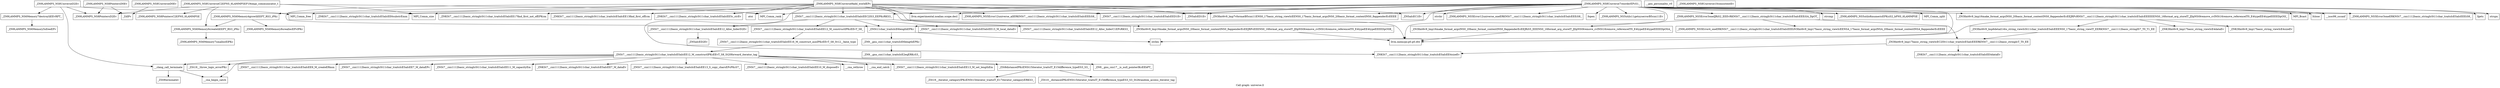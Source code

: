 digraph "Call graph: universe.ll" {
	label="Call graph: universe.ll";

	Node0x560ecbe4d740 [shape=record,label="{_ZN9LAMMPS_NS8UniverseC2EPNS_6LAMMPSEP19ompi_communicator_t}"];
	Node0x560ecbe4d740 -> Node0x560ecbdef530;
	Node0x560ecbe4d740 -> Node0x560ecbe4def0;
	Node0x560ecbe4d740 -> Node0x560ecbe4db70;
	Node0x560ecbe4d740 -> Node0x560ecbe4d8d0;
	Node0x560ecbe4d740 -> Node0x560ecbdfc6f0;
	Node0x560ecbdef530 [shape=record,label="{_ZN9LAMMPS_NS8PointersC2EPNS_6LAMMPSE}"];
	Node0x560ecbe4def0 [shape=record,label="{MPI_Comm_rank}"];
	Node0x560ecbe34180 [shape=record,label="{__gxx_personality_v0}"];
	Node0x560ecbe4db70 [shape=record,label="{MPI_Comm_size}"];
	Node0x560ecbe4d8d0 [shape=record,label="{_ZN9LAMMPS_NS6Memory6createIiEEPT_RS3_iPKc}"];
	Node0x560ecbe4d8d0 -> Node0x560ecbdf7440;
	Node0x560ecbe0ad70 [shape=record,label="{_ZN9LAMMPS_NS8UniverseD2Ev}"];
	Node0x560ecbe0ad70 -> Node0x560ecbdc4f80;
	Node0x560ecbe0ad70 -> Node0x560ecbe553e0;
	Node0x560ecbe0ad70 -> Node0x560ecbdc54c0;
	Node0x560ecbe0ad70 -> Node0x560ecbdfc6f0;
	Node0x560ecbdc4f80 [shape=record,label="{MPI_Comm_free}"];
	Node0x560ecbdc54c0 [shape=record,label="{__clang_call_terminate}"];
	Node0x560ecbdc54c0 -> Node0x560ecbdc6380;
	Node0x560ecbdc54c0 -> Node0x560ecbdc60b0;
	Node0x560ecbdc6380 [shape=record,label="{__cxa_begin_catch}"];
	Node0x560ecbdc60b0 [shape=record,label="{_ZSt9terminatev}"];
	Node0x560ecbe553e0 [shape=record,label="{_ZN9LAMMPS_NS6Memory7destroyIiEEvRPT_}"];
	Node0x560ecbe553e0 -> Node0x560ecbdc5bc0;
	Node0x560ecbe090c0 [shape=record,label="{_ZN9LAMMPS_NS8UniverseD0Ev}"];
	Node0x560ecbe090c0 -> Node0x560ecbde4b50;
	Node0x560ecbde4b50 [shape=record,label="{_ZdlPv}"];
	Node0x560ecbdeb9c0 [shape=record,label="{_ZN9LAMMPS_NS8Universe7reorderEPcS1_}"];
	Node0x560ecbdeb9c0 -> Node0x560ecbdc4f80;
	Node0x560ecbdeb9c0 -> Node0x560ecbdcf360;
	Node0x560ecbdeb9c0 -> Node0x560ecbdd0ef0;
	Node0x560ecbdeb9c0 -> Node0x560ecbdd31b0;
	Node0x560ecbdeb9c0 -> Node0x560ecbdd8bc0;
	Node0x560ecbdeb9c0 -> Node0x560ecbe4db70;
	Node0x560ecbdeb9c0 -> Node0x560ecbe4def0;
	Node0x560ecbdeb9c0 -> Node0x560ecbdd8e40;
	Node0x560ecbdeb9c0 -> Node0x560ecbdef230;
	Node0x560ecbdeb9c0 -> Node0x560ecbddc8d0;
	Node0x560ecbdeb9c0 -> Node0x560ecbdf2b20;
	Node0x560ecbdeb9c0 -> Node0x560ecbe38b00;
	Node0x560ecbdeb9c0 -> Node0x560ecbdf05c0;
	Node0x560ecbdeb9c0 -> Node0x560ecbdee1a0;
	Node0x560ecbdeb9c0 -> Node0x560ecbded830;
	Node0x560ecbdeb9c0 -> Node0x560ecbde7420;
	Node0x560ecbdeb9c0 -> Node0x560ecbde6200;
	Node0x560ecbdeb9c0 -> Node0x560ecbdec020;
	Node0x560ecbdeb9c0 -> Node0x560ecbde8c50;
	Node0x560ecbdeb9c0 -> Node0x560ecbde83a0;
	Node0x560ecbdeb9c0 -> Node0x560ecbde4520;
	Node0x560ecbdeb9c0 -> Node0x560ecbde2350;
	Node0x560ecbdeb9c0 -> Node0x560ecbddce60;
	Node0x560ecbdeb9c0 -> Node0x560ecbde0020;
	Node0x560ecbdeb9c0 -> Node0x560ecbddf0c0;
	Node0x560ecbdeb9c0 -> Node0x560ecbddd860;
	Node0x560ecbdeb9c0 -> Node0x560ecbdddb00;
	Node0x560ecbdeb9c0 -> Node0x560ecbdde910;
	Node0x560ecbde2350 [shape=record,label="{_ZN3fmt6v9_lmp7vformatB5cxx11ENS0_17basic_string_viewIcEENS0_17basic_format_argsINS0_20basic_format_contextINS0_8appenderEcEEEE}"];
	Node0x560ecbe5a4d0 [shape=record,label="{_ZNKSt7__cxx1112basic_stringIcSt11char_traitsIcESaIcEE6substrEmm}"];
	Node0x560ecbe0ce30 [shape=record,label="{_ZN9LAMMPS_NS6Memory4growIiEEPT_RS3_iPKc}"];
	Node0x560ecbe0ce30 -> Node0x560ecbe4d8d0;
	Node0x560ecbe0ce30 -> Node0x560ecbe0e640;
	Node0x560ecbe0f7e0 [shape=record,label="{_ZN9LAMMPS_NS8Universe10consistentEv}"];
	Node0x560ecbdcf360 [shape=record,label="{strcmp}"];
	Node0x560ecbdd0ef0 [shape=record,label="{_ZN9LAMMPS_NS5utils8inumericEPKciS2_bPNS_6LAMMPSE}"];
	Node0x560ecbdd8e40 [shape=record,label="{_ZN9LAMMPS_NS5Error12universe_allERKNSt7__cxx1112basic_stringIcSt11char_traitsIcESaIcEEEiS8_}"];
	Node0x560ecbdd31b0 [shape=record,label="{_ZNSaIcEC1Ev}"];
	Node0x560ecbe348f0 [shape=record,label="{_ZSt10__distanceIPKcENSt15iterator_traitsIT_E15difference_typeES3_S3_St26random_access_iterator_tag}"];
	Node0x560ecbdd8bc0 [shape=record,label="{_ZNSt7__cxx1112basic_stringIcSt11char_traitsIcESaIcEEC2IS3_EEPKcRKS3_}"];
	Node0x560ecbdd8bc0 -> Node0x560ecbdf8a10;
	Node0x560ecbdd8bc0 -> Node0x560ecbdf9e10;
	Node0x560ecbdd8bc0 -> Node0x560ecbddd860;
	Node0x560ecbdd8bc0 -> Node0x560ecbdfae00;
	Node0x560ecbdd8bc0 -> Node0x560ecbdfb690;
	Node0x560ecbdef230 [shape=record,label="{_ZNSt7__cxx1112basic_stringIcSt11char_traitsIcESaIcEED1Ev}"];
	Node0x560ecbddc8d0 [shape=record,label="{_ZNSaIcED1Ev}"];
	Node0x560ecbddce60 [shape=record,label="{fopen}"];
	Node0x560ecbde4520 [shape=record,label="{_ZN9LAMMPS_NS5Error12universe_oneERKNSt7__cxx1112basic_stringIcSt11char_traitsIcESaIcEEEiS8_}"];
	Node0x560ecbdddb00 [shape=record,label="{_ZN9LAMMPS_NS5utils11getsyserrorB5cxx11Ev}"];
	Node0x560ecbde6200 [shape=record,label="{fgets}"];
	Node0x560ecbde7420 [shape=record,label="{_ZN9LAMMPS_NS5Error3oneERKNSt7__cxx1112basic_stringIcSt11char_traitsIcESaIcEEEiS8_}"];
	Node0x560ecbde83a0 [shape=record,label="{strchr}"];
	Node0x560ecbde8c50 [shape=record,label="{strspn}"];
	Node0x560ecbdec020 [shape=record,label="{strlen}"];
	Node0x560ecbded830 [shape=record,label="{__isoc99_sscanf}"];
	Node0x560ecbdee1a0 [shape=record,label="{_ZN9LAMMPS_NS5Error3oneIJRiS2_EEEvRKNSt7__cxx1112basic_stringIcSt11char_traitsIcESaIcEEEiSA_DpOT_}"];
	Node0x560ecbdee1a0 -> Node0x560ecbe04520;
	Node0x560ecbdee1a0 -> Node0x560ecbe06a50;
	Node0x560ecbdee1a0 -> Node0x560ecbe07500;
	Node0x560ecbdf05c0 [shape=record,label="{fclose}"];
	Node0x560ecbe38b00 [shape=record,label="{MPI_Bcast}"];
	Node0x560ecbdf2b20 [shape=record,label="{MPI_Comm_split}"];
	Node0x560ecbde21e0 [shape=record,label="{_ZN9LAMMPS_NS8Universe9add_worldEPc}"];
	Node0x560ecbde21e0 -> Node0x560ecbdd31b0;
	Node0x560ecbde21e0 -> Node0x560ecbdd8bc0;
	Node0x560ecbde21e0 -> Node0x560ecbddc8d0;
	Node0x560ecbde21e0 -> Node0x560ecbe0b310;
	Node0x560ecbde21e0 -> Node0x560ecbe0ce30;
	Node0x560ecbde21e0 -> Node0x560ecbe5a2d0;
	Node0x560ecbde21e0 -> Node0x560ecbe5a350;
	Node0x560ecbde21e0 -> Node0x560ecbdef230;
	Node0x560ecbde21e0 -> Node0x560ecbe5a3d0;
	Node0x560ecbde21e0 -> Node0x560ecbe5a450;
	Node0x560ecbde21e0 -> Node0x560ecbe5a4d0;
	Node0x560ecbde21e0 -> Node0x560ecbdd8e40;
	Node0x560ecbde21e0 -> Node0x560ecbde2350;
	Node0x560ecbde21e0 -> Node0x560ecbe0b9f0;
	Node0x560ecbde21e0 -> Node0x560ecbddf0c0;
	Node0x560ecbde21e0 -> Node0x560ecbdde910;
	Node0x560ecbde21e0 -> Node0x560ecbddd860;
	Node0x560ecbe0b310 [shape=record,label="{_ZNKSt7__cxx1112basic_stringIcSt11char_traitsIcESaIcEE4sizeEv}"];
	Node0x560ecbe5a2d0 [shape=record,label="{_ZNKSt7__cxx1112basic_stringIcSt11char_traitsIcESaIcEE17find_first_not_ofEPKcm}"];
	Node0x560ecbe5a350 [shape=record,label="{_ZNKSt7__cxx1112basic_stringIcSt11char_traitsIcESaIcEE13find_first_ofEcm}"];
	Node0x560ecbe5a450 [shape=record,label="{atoi}"];
	Node0x560ecbe5a3d0 [shape=record,label="{_ZNKSt7__cxx1112basic_stringIcSt11char_traitsIcESaIcEE5c_strEv}"];
	Node0x560ecbdfc6f0 [shape=record,label="{_ZN9LAMMPS_NS8PointersD2Ev}"];
	Node0x560ecbe11280 [shape=record,label="{_ZN9LAMMPS_NS8PointersD0Ev}"];
	Node0x560ecbe11280 -> Node0x560ecbdfc6f0;
	Node0x560ecbe11280 -> Node0x560ecbde4b50;
	Node0x560ecbdf7440 [shape=record,label="{_ZN9LAMMPS_NS6Memory7smallocElPKc}"];
	Node0x560ecbdc5bc0 [shape=record,label="{_ZN9LAMMPS_NS6Memory5sfreeEPv}"];
	Node0x560ecbdf8a10 [shape=record,label="{_ZNSt7__cxx1112basic_stringIcSt11char_traitsIcESaIcEE13_M_local_dataEv}"];
	Node0x560ecbdf9e10 [shape=record,label="{_ZNSt7__cxx1112basic_stringIcSt11char_traitsIcESaIcEE12_Alloc_hiderC1EPcRKS3_}"];
	Node0x560ecbdfae00 [shape=record,label="{_ZNSt7__cxx1112basic_stringIcSt11char_traitsIcESaIcEE12_M_constructIPKcEEvT_S8_}"];
	Node0x560ecbdfae00 -> Node0x560ecbe16080;
	Node0x560ecbddd860 [shape=record,label="{_ZNSt11char_traitsIcE6lengthEPKc}"];
	Node0x560ecbddd860 -> Node0x560ecbe17320;
	Node0x560ecbddd860 -> Node0x560ecbdec020;
	Node0x560ecbdfb690 [shape=record,label="{_ZNSt7__cxx1112basic_stringIcSt11char_traitsIcESaIcEE12_Alloc_hiderD2Ev}"];
	Node0x560ecbdfb690 -> Node0x560ecbe188f0;
	Node0x560ecbe16080 [shape=record,label="{_ZNSt7__cxx1112basic_stringIcSt11char_traitsIcESaIcEE16_M_construct_auxIPKcEEvT_S8_St12__false_type}"];
	Node0x560ecbe16080 -> Node0x560ecbe1b030;
	Node0x560ecbe1b030 [shape=record,label="{_ZNSt7__cxx1112basic_stringIcSt11char_traitsIcESaIcEE12_M_constructIPKcEEvT_S8_St20forward_iterator_tag}"];
	Node0x560ecbe1b030 -> Node0x560ecbe1d180;
	Node0x560ecbe1b030 -> Node0x560ecbe16190;
	Node0x560ecbe1b030 -> Node0x560ecbe1faf0;
	Node0x560ecbe1b030 -> Node0x560ecbe2cd30;
	Node0x560ecbe1b030 -> Node0x560ecbe2e540;
	Node0x560ecbe1b030 -> Node0x560ecbe0cd40;
	Node0x560ecbe1b030 -> Node0x560ecbe2f2d0;
	Node0x560ecbe1b030 -> Node0x560ecbe30940;
	Node0x560ecbe1b030 -> Node0x560ecbdc6380;
	Node0x560ecbe1b030 -> Node0x560ecbe31500;
	Node0x560ecbe1b030 -> Node0x560ecbe31e40;
	Node0x560ecbe1b030 -> Node0x560ecbe31850;
	Node0x560ecbe1b030 -> Node0x560ecbe32ef0;
	Node0x560ecbe1b030 -> Node0x560ecbdc54c0;
	Node0x560ecbe1d180 [shape=record,label="{_ZN9__gnu_cxx17__is_null_pointerIKcEEbPT_}"];
	Node0x560ecbe16190 [shape=record,label="{_ZSt19__throw_logic_errorPKc}"];
	Node0x560ecbe1faf0 [shape=record,label="{_ZSt8distanceIPKcENSt15iterator_traitsIT_E15difference_typeES3_S3_}"];
	Node0x560ecbe1faf0 -> Node0x560ecbe33af0;
	Node0x560ecbe1faf0 -> Node0x560ecbe348f0;
	Node0x560ecbe2e540 [shape=record,label="{_ZNSt7__cxx1112basic_stringIcSt11char_traitsIcESaIcEE7_M_dataEPc}"];
	Node0x560ecbe2cd30 [shape=record,label="{_ZNSt7__cxx1112basic_stringIcSt11char_traitsIcESaIcEE9_M_createERmm}"];
	Node0x560ecbe0cd40 [shape=record,label="{_ZNSt7__cxx1112basic_stringIcSt11char_traitsIcESaIcEE11_M_capacityEm}"];
	Node0x560ecbe30940 [shape=record,label="{_ZNSt7__cxx1112basic_stringIcSt11char_traitsIcESaIcEE13_S_copy_charsEPcPKcS7_}"];
	Node0x560ecbe2f2d0 [shape=record,label="{_ZNKSt7__cxx1112basic_stringIcSt11char_traitsIcESaIcEE7_M_dataEv}"];
	Node0x560ecbe31500 [shape=record,label="{_ZNSt7__cxx1112basic_stringIcSt11char_traitsIcESaIcEE10_M_disposeEv}"];
	Node0x560ecbe31e40 [shape=record,label="{__cxa_rethrow}"];
	Node0x560ecbe31850 [shape=record,label="{__cxa_end_catch}"];
	Node0x560ecbe32ef0 [shape=record,label="{_ZNSt7__cxx1112basic_stringIcSt11char_traitsIcESaIcEE13_M_set_lengthEm}"];
	Node0x560ecbe33af0 [shape=record,label="{_ZSt19__iterator_categoryIPKcENSt15iterator_traitsIT_E17iterator_categoryERKS3_}"];
	Node0x560ecbe17320 [shape=record,label="{_ZN9__gnu_cxx11char_traitsIcE6lengthEPKc}"];
	Node0x560ecbe17320 -> Node0x560ecbe38a10;
	Node0x560ecbe38a10 [shape=record,label="{_ZN9__gnu_cxx11char_traitsIcE2eqERKcS3_}"];
	Node0x560ecbe188f0 [shape=record,label="{_ZNSaIcED2Ev}"];
	Node0x560ecbde0020 [shape=record,label="{_ZN3fmt6v9_lmp16make_format_argsINS0_20basic_format_contextINS0_8appenderEcEEJRPcRNSt7__cxx1112basic_stringIcSt11char_traitsIcESaIcEEEEEENS0_16format_arg_storeIT_JDpNSt9remove_cvINSt16remove_referenceIT0_E4typeEE4typeEEEEDpOSI_}"];
	Node0x560ecbde0020 -> Node0x560ecbe3eee0;
	Node0x560ecbde0020 -> Node0x560ecbddf0c0;
	Node0x560ecbde0020 -> Node0x560ecbe40730;
	Node0x560ecbde0020 -> Node0x560ecbe417a0;
	Node0x560ecbe3eee0 [shape=record,label="{_ZN3fmt6v9_lmp6detail14to_string_viewIcSt11char_traitsIcESaIcEEENS0_17basic_string_viewIT_EERKNSt7__cxx1112basic_stringIS7_T0_T1_EE}"];
	Node0x560ecbe3eee0 -> Node0x560ecbe04520;
	Node0x560ecbddf0c0 [shape=record,label="{llvm.memcpy.p0.p0.i64}"];
	Node0x560ecbe04520 [shape=record,label="{_ZN3fmt6v9_lmp17basic_string_viewIcEC2ISt11char_traitsIcESaIcEEERKNSt7__cxx1112basic_stringIcT_T0_EE}"];
	Node0x560ecbe04520 -> Node0x560ecbe41890;
	Node0x560ecbe04520 -> Node0x560ecbe0b310;
	Node0x560ecbe41890 [shape=record,label="{_ZNKSt7__cxx1112basic_stringIcSt11char_traitsIcESaIcEE4dataEv}"];
	Node0x560ecbe40730 [shape=record,label="{_ZNK3fmt6v9_lmp17basic_string_viewIcE4dataEv}"];
	Node0x560ecbe417a0 [shape=record,label="{_ZNK3fmt6v9_lmp17basic_string_viewIcE4sizeEv}"];
	Node0x560ecbe07500 [shape=record,label="{_ZN9LAMMPS_NS5Error4_oneERKNSt7__cxx1112basic_stringIcSt11char_traitsIcESaIcEEEiN3fmt6v9_lmp17basic_string_viewIcEENSA_17basic_format_argsINSA_20basic_format_contextINSA_8appenderEcEEEE}"];
	Node0x560ecbe06a50 [shape=record,label="{_ZN3fmt6v9_lmp16make_format_argsINS0_20basic_format_contextINS0_8appenderEcEEJRiS5_EEENS0_16format_arg_storeIT_JDpNSt9remove_cvINSt16remove_referenceIT0_E4typeEE4typeEEEEDpOSA_}"];
	Node0x560ecbe06a50 -> Node0x560ecbddf0c0;
	Node0x560ecbe0b9f0 [shape=record,label="{_ZN3fmt6v9_lmp16make_format_argsINS0_20basic_format_contextINS0_8appenderEcEEJRPcEEENS0_16format_arg_storeIT_JDpNSt9remove_cvINSt16remove_referenceIT0_E4typeEE4typeEEEEDpOSB_}"];
	Node0x560ecbe0b9f0 -> Node0x560ecbddf0c0;
	Node0x560ecbe0e640 [shape=record,label="{_ZN9LAMMPS_NS6Memory8sreallocEPvlPKc}"];
	Node0x560ecbdde910 [shape=record,label="{llvm.experimental.noalias.scope.decl}"];
}
